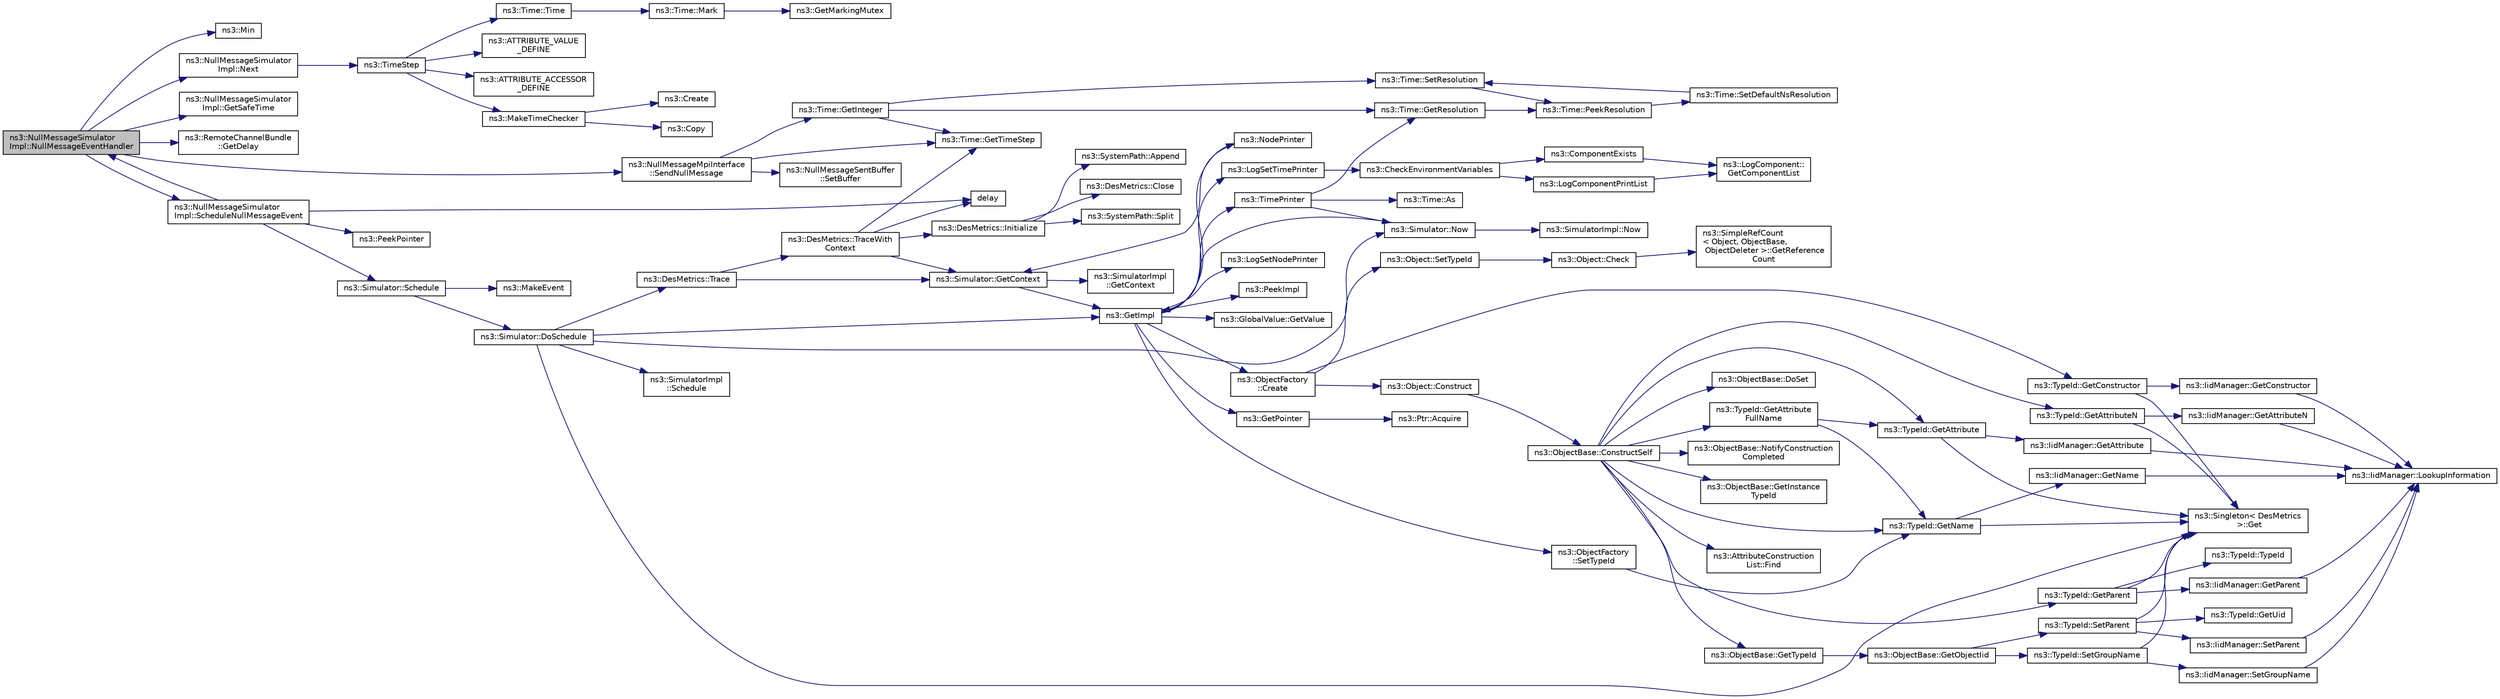 digraph "ns3::NullMessageSimulatorImpl::NullMessageEventHandler"
{
  edge [fontname="Helvetica",fontsize="10",labelfontname="Helvetica",labelfontsize="10"];
  node [fontname="Helvetica",fontsize="10",shape=record];
  rankdir="LR";
  Node1 [label="ns3::NullMessageSimulator\lImpl::NullMessageEventHandler",height=0.2,width=0.4,color="black", fillcolor="grey75", style="filled", fontcolor="black"];
  Node1 -> Node2 [color="midnightblue",fontsize="10",style="solid"];
  Node2 [label="ns3::Min",height=0.2,width=0.4,color="black", fillcolor="white", style="filled",URL="$df/dc6/group__highprec.html#gacb0b89d5f4363bf77747ff1212f27430"];
  Node1 -> Node3 [color="midnightblue",fontsize="10",style="solid"];
  Node3 [label="ns3::NullMessageSimulator\lImpl::Next",height=0.2,width=0.4,color="black", fillcolor="white", style="filled",URL="$db/dea/classns3_1_1NullMessageSimulatorImpl.html#ad1e39ec20b291ecad898338eab074d0b"];
  Node3 -> Node4 [color="midnightblue",fontsize="10",style="solid"];
  Node4 [label="ns3::TimeStep",height=0.2,width=0.4,color="black", fillcolor="white", style="filled",URL="$d9/d7d/group__time.html#ga464a3c1cbb458c6c3ed3bd5ce9506758"];
  Node4 -> Node5 [color="midnightblue",fontsize="10",style="solid"];
  Node5 [label="ns3::Time::Time",height=0.2,width=0.4,color="black", fillcolor="white", style="filled",URL="$dc/d04/classns3_1_1Time.html#a8a39dc1b8cbbd7fe6d940e492d1b925e"];
  Node5 -> Node6 [color="midnightblue",fontsize="10",style="solid"];
  Node6 [label="ns3::Time::Mark",height=0.2,width=0.4,color="black", fillcolor="white", style="filled",URL="$dc/d04/classns3_1_1Time.html#aa7eef2a1119c1c4855d99f1e83d44c54"];
  Node6 -> Node7 [color="midnightblue",fontsize="10",style="solid"];
  Node7 [label="ns3::GetMarkingMutex",height=0.2,width=0.4,color="black", fillcolor="white", style="filled",URL="$d7/d2e/namespacens3.html#ac4356aa982bd2ddb0f7ebbf94539919d"];
  Node4 -> Node8 [color="midnightblue",fontsize="10",style="solid"];
  Node8 [label="ns3::ATTRIBUTE_VALUE\l_DEFINE",height=0.2,width=0.4,color="black", fillcolor="white", style="filled",URL="$d7/d2e/namespacens3.html#acf005ec304ea27ef04c9bb0aacf3eda3"];
  Node4 -> Node9 [color="midnightblue",fontsize="10",style="solid"];
  Node9 [label="ns3::ATTRIBUTE_ACCESSOR\l_DEFINE",height=0.2,width=0.4,color="black", fillcolor="white", style="filled",URL="$d7/d2e/namespacens3.html#adb43ea88fb1d0a2534c3c9839364b039"];
  Node4 -> Node10 [color="midnightblue",fontsize="10",style="solid"];
  Node10 [label="ns3::MakeTimeChecker",height=0.2,width=0.4,color="black", fillcolor="white", style="filled",URL="$d9/d7d/group__time.html#ga7032965bd4afa578691d88c09e4481c1",tooltip="Helper to make a Time checker with bounded range. Both limits are inclusive. "];
  Node10 -> Node11 [color="midnightblue",fontsize="10",style="solid"];
  Node11 [label="ns3::Create",height=0.2,width=0.4,color="black", fillcolor="white", style="filled",URL="$d2/df2/group__ptr.html#ga0406dd2d929ceac05ce39d4579fa3e4b"];
  Node10 -> Node12 [color="midnightblue",fontsize="10",style="solid"];
  Node12 [label="ns3::Copy",height=0.2,width=0.4,color="black", fillcolor="white", style="filled",URL="$d7/d2e/namespacens3.html#a952d99f6d759fee74dda19f308451bc1"];
  Node1 -> Node13 [color="midnightblue",fontsize="10",style="solid"];
  Node13 [label="ns3::NullMessageSimulator\lImpl::GetSafeTime",height=0.2,width=0.4,color="black", fillcolor="white", style="filled",URL="$db/dea/classns3_1_1NullMessageSimulatorImpl.html#ac3ac75383c83e269b9258bdb9de097c0"];
  Node1 -> Node14 [color="midnightblue",fontsize="10",style="solid"];
  Node14 [label="ns3::RemoteChannelBundle\l::GetDelay",height=0.2,width=0.4,color="black", fillcolor="white", style="filled",URL="$d6/d78/classns3_1_1RemoteChannelBundle.html#aee90fa5ba6ea439ee54cb374e676e261"];
  Node1 -> Node15 [color="midnightblue",fontsize="10",style="solid"];
  Node15 [label="ns3::NullMessageMpiInterface\l::SendNullMessage",height=0.2,width=0.4,color="black", fillcolor="white", style="filled",URL="$d0/d9f/classns3_1_1NullMessageMpiInterface.html#a92aad3a1cd808f9434cb231887f830de",tooltip="Send a Null Message to across the specified bundle. "];
  Node15 -> Node16 [color="midnightblue",fontsize="10",style="solid"];
  Node16 [label="ns3::Time::GetTimeStep",height=0.2,width=0.4,color="black", fillcolor="white", style="filled",URL="$dc/d04/classns3_1_1Time.html#a40a7025b73dac7d02f8a4e1e54eaa5b5"];
  Node15 -> Node17 [color="midnightblue",fontsize="10",style="solid"];
  Node17 [label="ns3::NullMessageSentBuffer\l::SetBuffer",height=0.2,width=0.4,color="black", fillcolor="white", style="filled",URL="$d2/d85/classns3_1_1NullMessageSentBuffer.html#aeb8312d6d682f2cedaeae4249207d731"];
  Node15 -> Node18 [color="midnightblue",fontsize="10",style="solid"];
  Node18 [label="ns3::Time::GetInteger",height=0.2,width=0.4,color="black", fillcolor="white", style="filled",URL="$dc/d04/classns3_1_1Time.html#a8c88e10860be3bc0cfabdbd92df42cff"];
  Node18 -> Node16 [color="midnightblue",fontsize="10",style="solid"];
  Node18 -> Node19 [color="midnightblue",fontsize="10",style="solid"];
  Node19 [label="ns3::Time::SetResolution",height=0.2,width=0.4,color="black", fillcolor="white", style="filled",URL="$dc/d04/classns3_1_1Time.html#ac89165ba7715b66017a49c718f4aef09"];
  Node19 -> Node20 [color="midnightblue",fontsize="10",style="solid"];
  Node20 [label="ns3::Time::PeekResolution",height=0.2,width=0.4,color="black", fillcolor="white", style="filled",URL="$dc/d04/classns3_1_1Time.html#a963e53522278fcbdf1ab9f7adbd0f5d6"];
  Node20 -> Node21 [color="midnightblue",fontsize="10",style="solid"];
  Node21 [label="ns3::Time::SetDefaultNsResolution",height=0.2,width=0.4,color="black", fillcolor="white", style="filled",URL="$dc/d04/classns3_1_1Time.html#a6a872e62f71dfa817fef2c549473d980"];
  Node21 -> Node19 [color="midnightblue",fontsize="10",style="solid"];
  Node18 -> Node22 [color="midnightblue",fontsize="10",style="solid"];
  Node22 [label="ns3::Time::GetResolution",height=0.2,width=0.4,color="black", fillcolor="white", style="filled",URL="$dc/d04/classns3_1_1Time.html#a1444f0f08b5e19f031157609e32fcf98"];
  Node22 -> Node20 [color="midnightblue",fontsize="10",style="solid"];
  Node1 -> Node23 [color="midnightblue",fontsize="10",style="solid"];
  Node23 [label="ns3::NullMessageSimulator\lImpl::ScheduleNullMessageEvent",height=0.2,width=0.4,color="black", fillcolor="white", style="filled",URL="$db/dea/classns3_1_1NullMessageSimulatorImpl.html#af281eadb697cd73293300c30b6bd975d"];
  Node23 -> Node24 [color="midnightblue",fontsize="10",style="solid"];
  Node24 [label="delay",height=0.2,width=0.4,color="black", fillcolor="white", style="filled",URL="$d8/d68/lte_2model_2fading-traces_2fading__trace__generator_8m.html#a7964e6aa8f61a9d28973c8267a606ad8"];
  Node23 -> Node25 [color="midnightblue",fontsize="10",style="solid"];
  Node25 [label="ns3::Simulator::Schedule",height=0.2,width=0.4,color="black", fillcolor="white", style="filled",URL="$d7/deb/classns3_1_1Simulator.html#a671882c894a08af4a5e91181bf1eec13"];
  Node25 -> Node26 [color="midnightblue",fontsize="10",style="solid"];
  Node26 [label="ns3::Simulator::DoSchedule",height=0.2,width=0.4,color="black", fillcolor="white", style="filled",URL="$d7/deb/classns3_1_1Simulator.html#a47af23973938819bdc89cb2807e09ed5"];
  Node26 -> Node27 [color="midnightblue",fontsize="10",style="solid"];
  Node27 [label="ns3::Singleton\< DesMetrics\l \>::Get",height=0.2,width=0.4,color="black", fillcolor="white", style="filled",URL="$d8/d77/classns3_1_1Singleton.html#a80a2cd3c25a27ea72add7a9f7a141ffa"];
  Node26 -> Node28 [color="midnightblue",fontsize="10",style="solid"];
  Node28 [label="ns3::DesMetrics::Trace",height=0.2,width=0.4,color="black", fillcolor="white", style="filled",URL="$d5/d69/classns3_1_1DesMetrics.html#ab7c6c097412d0398affbc9f8d2643160"];
  Node28 -> Node29 [color="midnightblue",fontsize="10",style="solid"];
  Node29 [label="ns3::DesMetrics::TraceWith\lContext",height=0.2,width=0.4,color="black", fillcolor="white", style="filled",URL="$d5/d69/classns3_1_1DesMetrics.html#abc404d9eee92f4e8fd67f5d200490ed6"];
  Node29 -> Node30 [color="midnightblue",fontsize="10",style="solid"];
  Node30 [label="ns3::DesMetrics::Initialize",height=0.2,width=0.4,color="black", fillcolor="white", style="filled",URL="$d5/d69/classns3_1_1DesMetrics.html#a63bf3891d9fd2cf8c76b375b3db67756"];
  Node30 -> Node31 [color="midnightblue",fontsize="10",style="solid"];
  Node31 [label="ns3::DesMetrics::Close",height=0.2,width=0.4,color="black", fillcolor="white", style="filled",URL="$d5/d69/classns3_1_1DesMetrics.html#a17b52dbb23cd230d64404f57f59029c5"];
  Node30 -> Node32 [color="midnightblue",fontsize="10",style="solid"];
  Node32 [label="ns3::SystemPath::Split",height=0.2,width=0.4,color="black", fillcolor="white", style="filled",URL="$d0/dde/group__systempath.html#ga523072e05da63b63113d1bea840edf1a"];
  Node30 -> Node33 [color="midnightblue",fontsize="10",style="solid"];
  Node33 [label="ns3::SystemPath::Append",height=0.2,width=0.4,color="black", fillcolor="white", style="filled",URL="$d0/dde/group__systempath.html#gaaa5a530cee42c8eda7e4f4523ef7e1cd"];
  Node29 -> Node34 [color="midnightblue",fontsize="10",style="solid"];
  Node34 [label="ns3::Simulator::GetContext",height=0.2,width=0.4,color="black", fillcolor="white", style="filled",URL="$d7/deb/classns3_1_1Simulator.html#a8514b74ee2c42916b351b33c4a963bb0"];
  Node34 -> Node35 [color="midnightblue",fontsize="10",style="solid"];
  Node35 [label="ns3::GetImpl",height=0.2,width=0.4,color="black", fillcolor="white", style="filled",URL="$d4/d8b/group__simulator.html#ga42eb4eddad41528d4d99794a3dae3fd0",tooltip="Get the SimulatorImpl singleton. "];
  Node35 -> Node36 [color="midnightblue",fontsize="10",style="solid"];
  Node36 [label="ns3::PeekImpl",height=0.2,width=0.4,color="black", fillcolor="white", style="filled",URL="$d4/d8b/group__simulator.html#ga233c5c38de117e4e4a5a9cd168694792",tooltip="Get the static SimulatorImpl instance. "];
  Node35 -> Node37 [color="midnightblue",fontsize="10",style="solid"];
  Node37 [label="ns3::GlobalValue::GetValue",height=0.2,width=0.4,color="black", fillcolor="white", style="filled",URL="$dc/d02/classns3_1_1GlobalValue.html#aa33773cb952ba3c285a03ae2c4769b84"];
  Node35 -> Node38 [color="midnightblue",fontsize="10",style="solid"];
  Node38 [label="ns3::ObjectFactory\l::SetTypeId",height=0.2,width=0.4,color="black", fillcolor="white", style="filled",URL="$d5/d0d/classns3_1_1ObjectFactory.html#a77dcd099064038a1eb7a6b8251229ec3"];
  Node38 -> Node39 [color="midnightblue",fontsize="10",style="solid"];
  Node39 [label="ns3::TypeId::GetName",height=0.2,width=0.4,color="black", fillcolor="white", style="filled",URL="$d6/d11/classns3_1_1TypeId.html#aa3c41c79ae428b3cb396a9c6bb3ef314"];
  Node39 -> Node27 [color="midnightblue",fontsize="10",style="solid"];
  Node39 -> Node40 [color="midnightblue",fontsize="10",style="solid"];
  Node40 [label="ns3::IidManager::GetName",height=0.2,width=0.4,color="black", fillcolor="white", style="filled",URL="$d4/d1c/classns3_1_1IidManager.html#a5d68d0f0f44594dcdec239dbdb5bf53c"];
  Node40 -> Node41 [color="midnightblue",fontsize="10",style="solid"];
  Node41 [label="ns3::IidManager::LookupInformation",height=0.2,width=0.4,color="black", fillcolor="white", style="filled",URL="$d4/d1c/classns3_1_1IidManager.html#a6b1f4ba2815dba27a377e8a8db2384cf"];
  Node35 -> Node42 [color="midnightblue",fontsize="10",style="solid"];
  Node42 [label="ns3::GetPointer",height=0.2,width=0.4,color="black", fillcolor="white", style="filled",URL="$d7/d2e/namespacens3.html#ab4e173cdfd43d17c1a40d5348510a670"];
  Node42 -> Node43 [color="midnightblue",fontsize="10",style="solid"];
  Node43 [label="ns3::Ptr::Acquire",height=0.2,width=0.4,color="black", fillcolor="white", style="filled",URL="$dc/d90/classns3_1_1Ptr.html#a9579b15e8c42dcdff5869d9d987562fb"];
  Node35 -> Node44 [color="midnightblue",fontsize="10",style="solid"];
  Node44 [label="ns3::ObjectFactory\l::Create",height=0.2,width=0.4,color="black", fillcolor="white", style="filled",URL="$d5/d0d/classns3_1_1ObjectFactory.html#a18152e93f0a6fe184ed7300cb31e9896"];
  Node44 -> Node45 [color="midnightblue",fontsize="10",style="solid"];
  Node45 [label="ns3::TypeId::GetConstructor",height=0.2,width=0.4,color="black", fillcolor="white", style="filled",URL="$d6/d11/classns3_1_1TypeId.html#ad9b0bc71ee7593a1ff23ff8d53938e95"];
  Node45 -> Node27 [color="midnightblue",fontsize="10",style="solid"];
  Node45 -> Node46 [color="midnightblue",fontsize="10",style="solid"];
  Node46 [label="ns3::IidManager::GetConstructor",height=0.2,width=0.4,color="black", fillcolor="white", style="filled",URL="$d4/d1c/classns3_1_1IidManager.html#ab10b30abe7efc5456b7930aab8638280"];
  Node46 -> Node41 [color="midnightblue",fontsize="10",style="solid"];
  Node44 -> Node47 [color="midnightblue",fontsize="10",style="solid"];
  Node47 [label="ns3::Object::SetTypeId",height=0.2,width=0.4,color="black", fillcolor="white", style="filled",URL="$d9/d77/classns3_1_1Object.html#a19b1ebd8ec8fe404845e665880a6c5ad"];
  Node47 -> Node48 [color="midnightblue",fontsize="10",style="solid"];
  Node48 [label="ns3::Object::Check",height=0.2,width=0.4,color="black", fillcolor="white", style="filled",URL="$d9/d77/classns3_1_1Object.html#a7e7f89fb0a81d0189cbcacee64b67e4e"];
  Node48 -> Node49 [color="midnightblue",fontsize="10",style="solid"];
  Node49 [label="ns3::SimpleRefCount\l\< Object, ObjectBase,\l ObjectDeleter \>::GetReference\lCount",height=0.2,width=0.4,color="black", fillcolor="white", style="filled",URL="$da/da1/classns3_1_1SimpleRefCount.html#a05378396c93bcc7d6bf78a9ee9ae9cca"];
  Node44 -> Node50 [color="midnightblue",fontsize="10",style="solid"];
  Node50 [label="ns3::Object::Construct",height=0.2,width=0.4,color="black", fillcolor="white", style="filled",URL="$d9/d77/classns3_1_1Object.html#a636e8411dc5228771f45c9b805d348fa"];
  Node50 -> Node51 [color="midnightblue",fontsize="10",style="solid"];
  Node51 [label="ns3::ObjectBase::ConstructSelf",height=0.2,width=0.4,color="black", fillcolor="white", style="filled",URL="$d2/dac/classns3_1_1ObjectBase.html#a5cda18dec6d0744cb652a3ed60056958"];
  Node51 -> Node52 [color="midnightblue",fontsize="10",style="solid"];
  Node52 [label="ns3::ObjectBase::GetInstance\lTypeId",height=0.2,width=0.4,color="black", fillcolor="white", style="filled",URL="$d2/dac/classns3_1_1ObjectBase.html#abe5b43a6f5b99a92a4c3122db31f06fb"];
  Node51 -> Node39 [color="midnightblue",fontsize="10",style="solid"];
  Node51 -> Node53 [color="midnightblue",fontsize="10",style="solid"];
  Node53 [label="ns3::TypeId::GetAttributeN",height=0.2,width=0.4,color="black", fillcolor="white", style="filled",URL="$d6/d11/classns3_1_1TypeId.html#a679c4713f613126a51eb400b345302cb"];
  Node53 -> Node27 [color="midnightblue",fontsize="10",style="solid"];
  Node53 -> Node54 [color="midnightblue",fontsize="10",style="solid"];
  Node54 [label="ns3::IidManager::GetAttributeN",height=0.2,width=0.4,color="black", fillcolor="white", style="filled",URL="$d4/d1c/classns3_1_1IidManager.html#aecf79ed6edb63647774dbfe90cc4f1e2"];
  Node54 -> Node41 [color="midnightblue",fontsize="10",style="solid"];
  Node51 -> Node55 [color="midnightblue",fontsize="10",style="solid"];
  Node55 [label="ns3::TypeId::GetAttribute",height=0.2,width=0.4,color="black", fillcolor="white", style="filled",URL="$d6/d11/classns3_1_1TypeId.html#aa1b746e64e606f94cbedda7cf89788c2"];
  Node55 -> Node27 [color="midnightblue",fontsize="10",style="solid"];
  Node55 -> Node56 [color="midnightblue",fontsize="10",style="solid"];
  Node56 [label="ns3::IidManager::GetAttribute",height=0.2,width=0.4,color="black", fillcolor="white", style="filled",URL="$d4/d1c/classns3_1_1IidManager.html#ae511907e47b48166763e60c583a5a940"];
  Node56 -> Node41 [color="midnightblue",fontsize="10",style="solid"];
  Node51 -> Node57 [color="midnightblue",fontsize="10",style="solid"];
  Node57 [label="ns3::AttributeConstruction\lList::Find",height=0.2,width=0.4,color="black", fillcolor="white", style="filled",URL="$d3/df3/classns3_1_1AttributeConstructionList.html#a22de5cf3e1bcd9dc6c7748fc911811b4"];
  Node51 -> Node58 [color="midnightblue",fontsize="10",style="solid"];
  Node58 [label="ns3::ObjectBase::DoSet",height=0.2,width=0.4,color="black", fillcolor="white", style="filled",URL="$d2/dac/classns3_1_1ObjectBase.html#afe5f2f7b2fabc99aa33f9bb434e3b695"];
  Node51 -> Node59 [color="midnightblue",fontsize="10",style="solid"];
  Node59 [label="ns3::TypeId::GetAttribute\lFullName",height=0.2,width=0.4,color="black", fillcolor="white", style="filled",URL="$d6/d11/classns3_1_1TypeId.html#a1da5483f43630ea65952099fc39944a2"];
  Node59 -> Node55 [color="midnightblue",fontsize="10",style="solid"];
  Node59 -> Node39 [color="midnightblue",fontsize="10",style="solid"];
  Node51 -> Node60 [color="midnightblue",fontsize="10",style="solid"];
  Node60 [label="ns3::TypeId::GetParent",height=0.2,width=0.4,color="black", fillcolor="white", style="filled",URL="$d6/d11/classns3_1_1TypeId.html#ac51f28398d2ef1f9a7790047c43dd22c"];
  Node60 -> Node27 [color="midnightblue",fontsize="10",style="solid"];
  Node60 -> Node61 [color="midnightblue",fontsize="10",style="solid"];
  Node61 [label="ns3::IidManager::GetParent",height=0.2,width=0.4,color="black", fillcolor="white", style="filled",URL="$d4/d1c/classns3_1_1IidManager.html#a504f9d76281bd6149556b1d15e80231d"];
  Node61 -> Node41 [color="midnightblue",fontsize="10",style="solid"];
  Node60 -> Node62 [color="midnightblue",fontsize="10",style="solid"];
  Node62 [label="ns3::TypeId::TypeId",height=0.2,width=0.4,color="black", fillcolor="white", style="filled",URL="$d6/d11/classns3_1_1TypeId.html#ab76e26690f1af4f1cffa6a72245e8928"];
  Node51 -> Node63 [color="midnightblue",fontsize="10",style="solid"];
  Node63 [label="ns3::ObjectBase::GetTypeId",height=0.2,width=0.4,color="black", fillcolor="white", style="filled",URL="$d2/dac/classns3_1_1ObjectBase.html#a2b870298ebceaaeffc9d65e15c022eac"];
  Node63 -> Node64 [color="midnightblue",fontsize="10",style="solid"];
  Node64 [label="ns3::ObjectBase::GetObjectIid",height=0.2,width=0.4,color="black", fillcolor="white", style="filled",URL="$d2/dac/classns3_1_1ObjectBase.html#a4fcfd18844c60f163c5dce52456d111b"];
  Node64 -> Node65 [color="midnightblue",fontsize="10",style="solid"];
  Node65 [label="ns3::TypeId::SetParent",height=0.2,width=0.4,color="black", fillcolor="white", style="filled",URL="$d6/d11/classns3_1_1TypeId.html#abaaca67ab7d2471067e7c275df0f7309"];
  Node65 -> Node66 [color="midnightblue",fontsize="10",style="solid"];
  Node66 [label="ns3::TypeId::GetUid",height=0.2,width=0.4,color="black", fillcolor="white", style="filled",URL="$d6/d11/classns3_1_1TypeId.html#acd3e41de6340d06299f4fd63e2ed8da0"];
  Node65 -> Node27 [color="midnightblue",fontsize="10",style="solid"];
  Node65 -> Node67 [color="midnightblue",fontsize="10",style="solid"];
  Node67 [label="ns3::IidManager::SetParent",height=0.2,width=0.4,color="black", fillcolor="white", style="filled",URL="$d4/d1c/classns3_1_1IidManager.html#a4042931260554c907699367b6811426f"];
  Node67 -> Node41 [color="midnightblue",fontsize="10",style="solid"];
  Node64 -> Node68 [color="midnightblue",fontsize="10",style="solid"];
  Node68 [label="ns3::TypeId::SetGroupName",height=0.2,width=0.4,color="black", fillcolor="white", style="filled",URL="$d6/d11/classns3_1_1TypeId.html#a87ab97caba5bbbd080b4490576f8bb40"];
  Node68 -> Node27 [color="midnightblue",fontsize="10",style="solid"];
  Node68 -> Node69 [color="midnightblue",fontsize="10",style="solid"];
  Node69 [label="ns3::IidManager::SetGroupName",height=0.2,width=0.4,color="black", fillcolor="white", style="filled",URL="$d4/d1c/classns3_1_1IidManager.html#a3bc08ad1c8a26224153caacd2def37de"];
  Node69 -> Node41 [color="midnightblue",fontsize="10",style="solid"];
  Node51 -> Node70 [color="midnightblue",fontsize="10",style="solid"];
  Node70 [label="ns3::ObjectBase::NotifyConstruction\lCompleted",height=0.2,width=0.4,color="black", fillcolor="white", style="filled",URL="$d2/dac/classns3_1_1ObjectBase.html#aa349348317dbdb62a7ee1df89db1eb8b"];
  Node35 -> Node71 [color="midnightblue",fontsize="10",style="solid"];
  Node71 [label="ns3::LogSetTimePrinter",height=0.2,width=0.4,color="black", fillcolor="white", style="filled",URL="$d7/d2e/namespacens3.html#acf6a1749b3febc5a6a5b2b8620138d80"];
  Node71 -> Node72 [color="midnightblue",fontsize="10",style="solid"];
  Node72 [label="ns3::CheckEnvironmentVariables",height=0.2,width=0.4,color="black", fillcolor="white", style="filled",URL="$d8/dff/group__logging.html#gacdc0bdeb2d8a90089d4fb09c4b8569ff"];
  Node72 -> Node73 [color="midnightblue",fontsize="10",style="solid"];
  Node73 [label="ns3::ComponentExists",height=0.2,width=0.4,color="black", fillcolor="white", style="filled",URL="$d8/dff/group__logging.html#gaadcc698770aae684c54dbd1ef4e4b37a"];
  Node73 -> Node74 [color="midnightblue",fontsize="10",style="solid"];
  Node74 [label="ns3::LogComponent::\lGetComponentList",height=0.2,width=0.4,color="black", fillcolor="white", style="filled",URL="$d9/d3f/classns3_1_1LogComponent.html#a63eb2c0fd93c30f9081443c2fd4bffe9"];
  Node72 -> Node75 [color="midnightblue",fontsize="10",style="solid"];
  Node75 [label="ns3::LogComponentPrintList",height=0.2,width=0.4,color="black", fillcolor="white", style="filled",URL="$d7/d2e/namespacens3.html#a5252703c3f8260fd6dc609f1b276e57c"];
  Node75 -> Node74 [color="midnightblue",fontsize="10",style="solid"];
  Node35 -> Node76 [color="midnightblue",fontsize="10",style="solid"];
  Node76 [label="ns3::TimePrinter",height=0.2,width=0.4,color="black", fillcolor="white", style="filled",URL="$d8/dff/group__logging.html#gaaad3642e8247a056cd83001d805b0812"];
  Node76 -> Node22 [color="midnightblue",fontsize="10",style="solid"];
  Node76 -> Node77 [color="midnightblue",fontsize="10",style="solid"];
  Node77 [label="ns3::Simulator::Now",height=0.2,width=0.4,color="black", fillcolor="white", style="filled",URL="$d7/deb/classns3_1_1Simulator.html#ac3178fa975b419f7875e7105be122800"];
  Node77 -> Node35 [color="midnightblue",fontsize="10",style="solid"];
  Node77 -> Node78 [color="midnightblue",fontsize="10",style="solid"];
  Node78 [label="ns3::SimulatorImpl::Now",height=0.2,width=0.4,color="black", fillcolor="white", style="filled",URL="$d2/d19/classns3_1_1SimulatorImpl.html#aa516c50060846adc6fd316e83ef0797c"];
  Node76 -> Node79 [color="midnightblue",fontsize="10",style="solid"];
  Node79 [label="ns3::Time::As",height=0.2,width=0.4,color="black", fillcolor="white", style="filled",URL="$dc/d04/classns3_1_1Time.html#a0bb1110638ce9938248bd07865a328ab"];
  Node35 -> Node80 [color="midnightblue",fontsize="10",style="solid"];
  Node80 [label="ns3::LogSetNodePrinter",height=0.2,width=0.4,color="black", fillcolor="white", style="filled",URL="$d7/d2e/namespacens3.html#aa6e659ca357c8309352fa0f146793810"];
  Node35 -> Node81 [color="midnightblue",fontsize="10",style="solid"];
  Node81 [label="ns3::NodePrinter",height=0.2,width=0.4,color="black", fillcolor="white", style="filled",URL="$d8/dff/group__logging.html#gaaffbf70ff3766cd62b8bbd9b140d2a1b"];
  Node81 -> Node34 [color="midnightblue",fontsize="10",style="solid"];
  Node34 -> Node82 [color="midnightblue",fontsize="10",style="solid"];
  Node82 [label="ns3::SimulatorImpl\l::GetContext",height=0.2,width=0.4,color="black", fillcolor="white", style="filled",URL="$d2/d19/classns3_1_1SimulatorImpl.html#a8b66270c97766c0adb997e2535648557"];
  Node29 -> Node16 [color="midnightblue",fontsize="10",style="solid"];
  Node29 -> Node24 [color="midnightblue",fontsize="10",style="solid"];
  Node28 -> Node34 [color="midnightblue",fontsize="10",style="solid"];
  Node26 -> Node77 [color="midnightblue",fontsize="10",style="solid"];
  Node26 -> Node35 [color="midnightblue",fontsize="10",style="solid"];
  Node26 -> Node83 [color="midnightblue",fontsize="10",style="solid"];
  Node83 [label="ns3::SimulatorImpl\l::Schedule",height=0.2,width=0.4,color="black", fillcolor="white", style="filled",URL="$d2/d19/classns3_1_1SimulatorImpl.html#a24eac97ca7dc0e64162e3596064cfb5c"];
  Node25 -> Node84 [color="midnightblue",fontsize="10",style="solid"];
  Node84 [label="ns3::MakeEvent",height=0.2,width=0.4,color="black", fillcolor="white", style="filled",URL="$d0/dac/group__makeeventfnptr.html#ga289a28a2497c18a9bd299e5e2014094b"];
  Node23 -> Node1 [color="midnightblue",fontsize="10",style="solid"];
  Node23 -> Node85 [color="midnightblue",fontsize="10",style="solid"];
  Node85 [label="ns3::PeekPointer",height=0.2,width=0.4,color="black", fillcolor="white", style="filled",URL="$d7/d2e/namespacens3.html#af2a7557fe9afdd98d8f6f8f6e412cf5a"];
}
